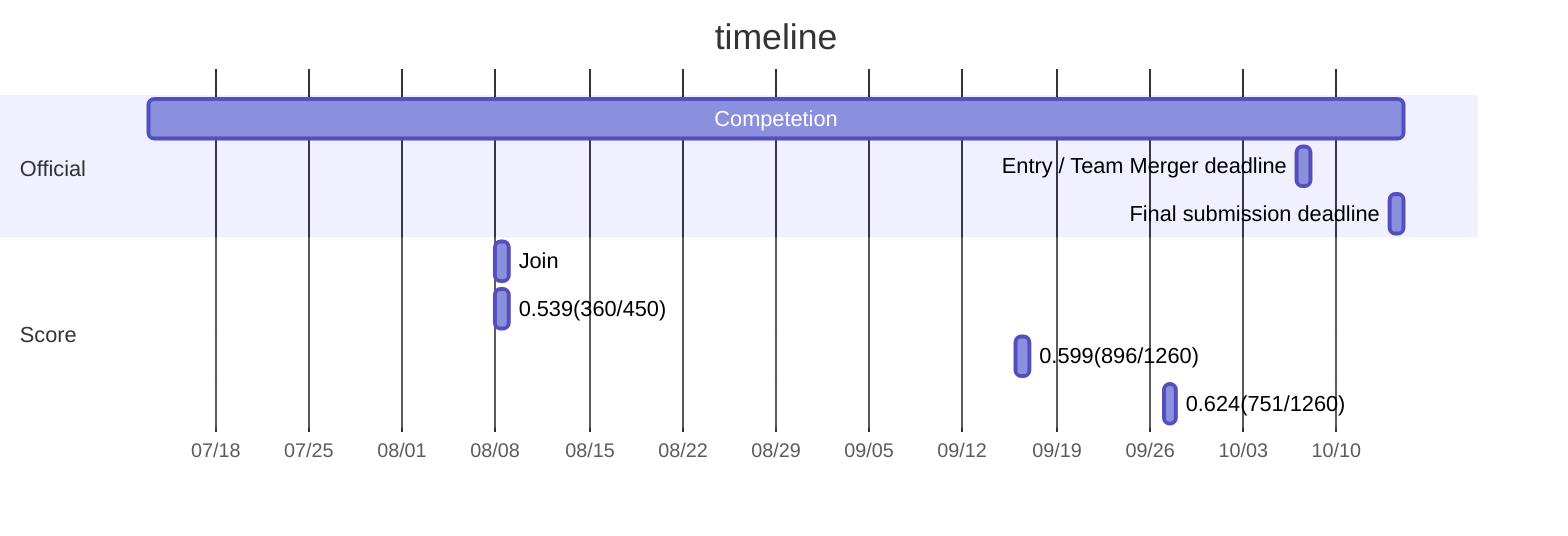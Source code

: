 gantt
  title timeline
  dateFormat YYYY-MM-DD
  axisFormat  %m/%d
  section Official
  Competetion: a1, 2021-07-13, 2021-10-15
  Entry / Team Merger deadline: a3, 2021-10-07, 2021-10-08
  Final submission deadline: a2, 2021-10-14, 2021-10-15

  section Score
  Join:2021-08-08, 2021-08-09
  0.539(360/450): 2021-08-08, 2021-08-09
  0.599(896/1260): 2021-09-16, 2021-09-17
  0.624(751/1260): 2021-09-27, 2021-09-28
